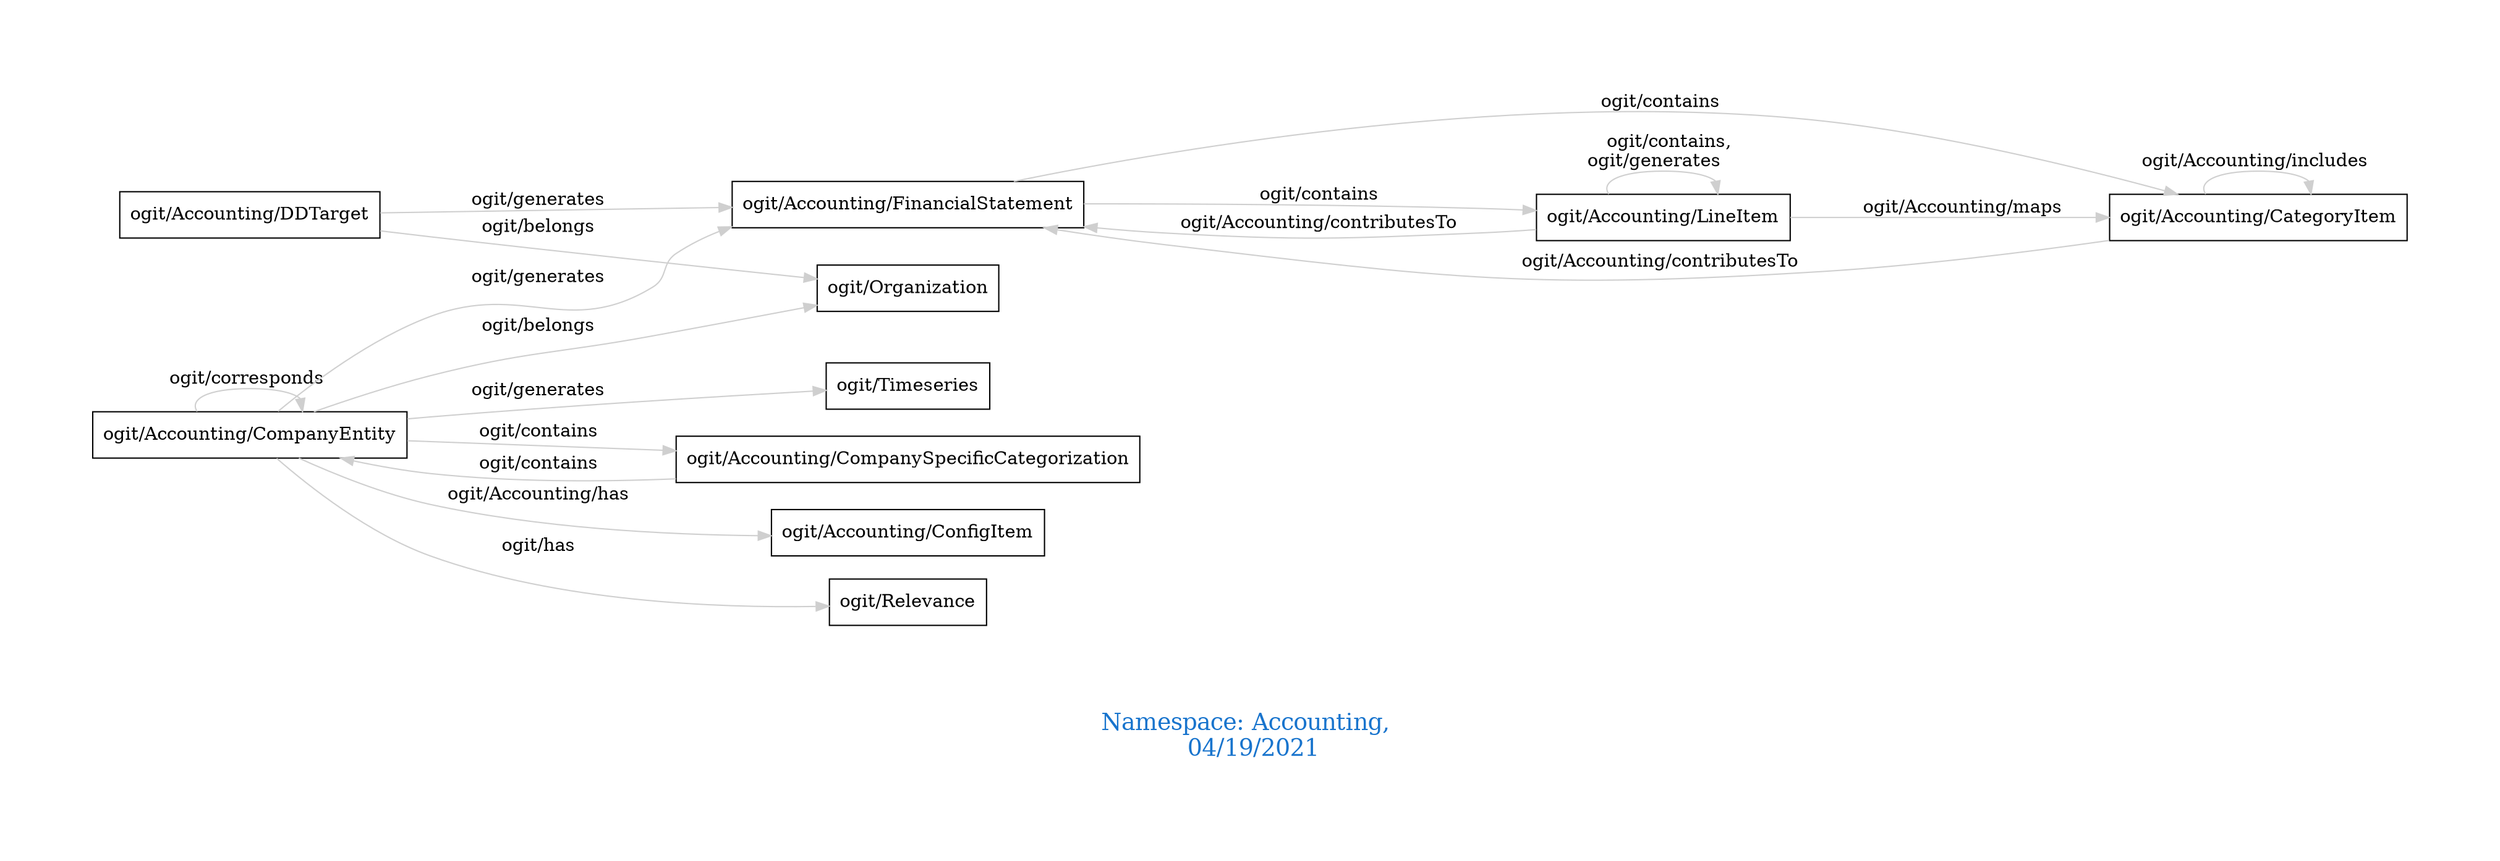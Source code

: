 digraph OGIT_ontology {
 graph [ rankdir= LR,pad=1 
fontsize = 18,
fontcolor= dodgerblue3,label = "\n\n\nNamespace: Accounting, \n 04/19/2021"];
node[shape=polygon];
edge [  color="gray81"];

   "ogit/Accounting/CompanyEntity" -> "ogit/Accounting/CompanySpecificCategorization" [label="   ogit/contains    "];
   "ogit/Accounting/CompanySpecificCategorization" -> "ogit/Accounting/CompanyEntity" [label="   ogit/contains    "];
   "ogit/Accounting/FinancialStatement" -> "ogit/Accounting/LineItem" [label="   ogit/contains    "];
   "ogit/Accounting/FinancialStatement" -> "ogit/Accounting/CategoryItem" [label="   ogit/contains    "];
   "ogit/Accounting/CompanyEntity" -> "ogit/Accounting/FinancialStatement" [label="   ogit/generates    "];
   "ogit/Accounting/CompanyEntity" -> "ogit/Timeseries" [label="   ogit/generates    "];
   "ogit/Accounting/DDTarget" -> "ogit/Accounting/FinancialStatement" [label="   ogit/generates    "];
   "ogit/Accounting/CategoryItem" -> "ogit/Accounting/FinancialStatement" [label="   ogit/Accounting/contributesTo    "];
   "ogit/Accounting/LineItem" -> "ogit/Accounting/FinancialStatement" [label="   ogit/Accounting/contributesTo    "];
   "ogit/Accounting/LineItem" -> "ogit/Accounting/CategoryItem" [label="   ogit/Accounting/maps    "];
   "ogit/Accounting/CompanyEntity" -> "ogit/Organization" [label="   ogit/belongs    "];
   "ogit/Accounting/DDTarget" -> "ogit/Organization" [label="   ogit/belongs    "];
   "ogit/Accounting/CompanyEntity" -> "ogit/Accounting/ConfigItem" [label="   ogit/Accounting/has    "];
   "ogit/Accounting/CompanyEntity" -> "ogit/Relevance" [label="   ogit/has    "];
   "ogit/Accounting/CategoryItem" -> "ogit/Accounting/CategoryItem" [label="   ogit/Accounting/includes    "];
   "ogit/Accounting/CompanyEntity" -> "ogit/Accounting/CompanyEntity" [label="   ogit/corresponds    "];
   "ogit/Accounting/LineItem" -> "ogit/Accounting/LineItem" [label="   ogit/contains, \n ogit/generates    "];
}
